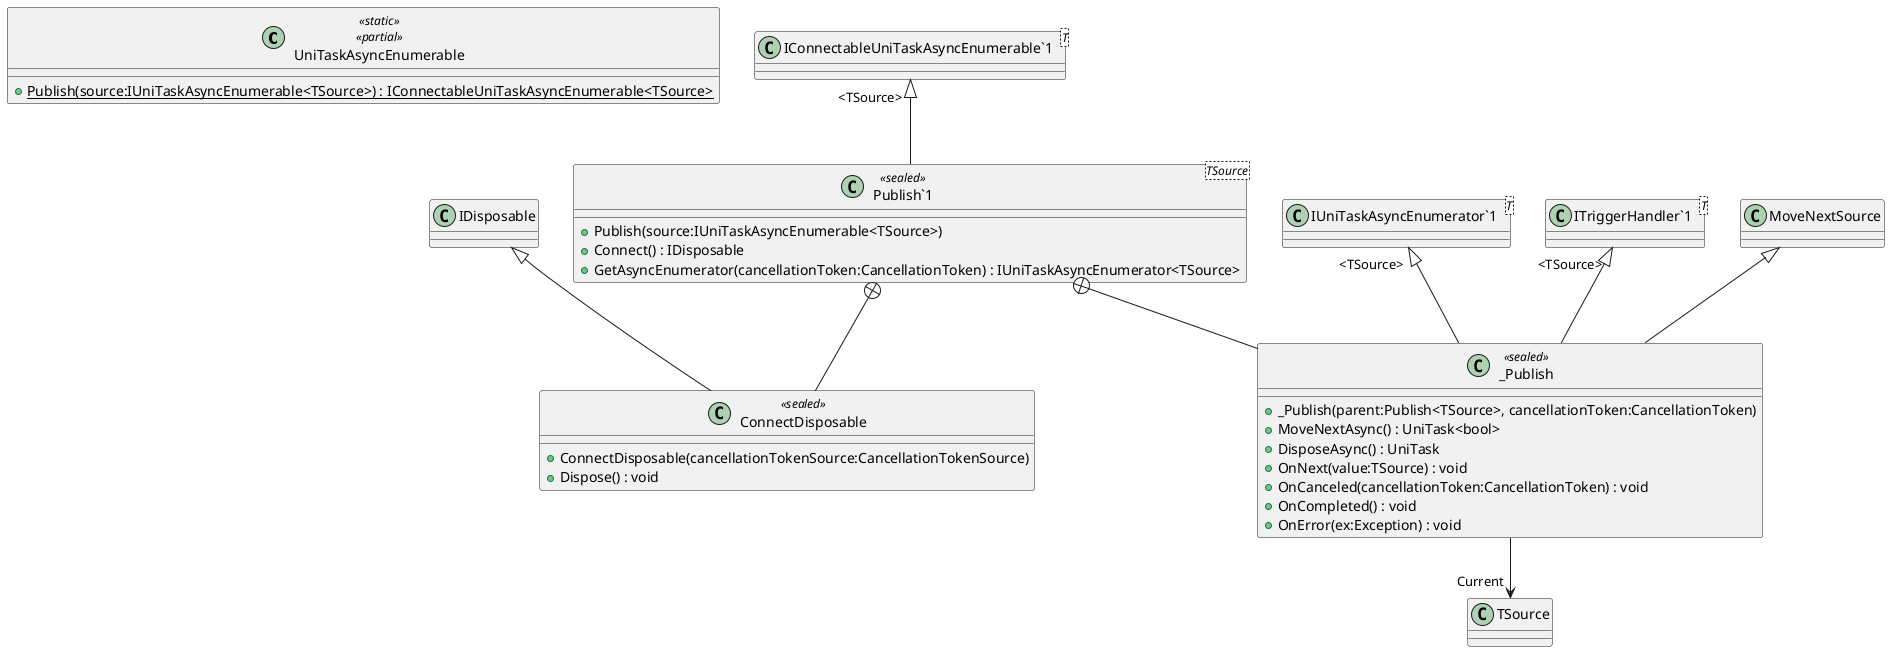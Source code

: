 @startuml
class UniTaskAsyncEnumerable <<static>> <<partial>> {
    + {static} Publish(source:IUniTaskAsyncEnumerable<TSource>) : IConnectableUniTaskAsyncEnumerable<TSource>
}
class "Publish`1"<TSource> <<sealed>> {
    + Publish(source:IUniTaskAsyncEnumerable<TSource>)
    + Connect() : IDisposable
    + GetAsyncEnumerator(cancellationToken:CancellationToken) : IUniTaskAsyncEnumerator<TSource>
}
class "IConnectableUniTaskAsyncEnumerable`1"<T> {
}
class ConnectDisposable <<sealed>> {
    + ConnectDisposable(cancellationTokenSource:CancellationTokenSource)
    + Dispose() : void
}
class _Publish <<sealed>> {
    + _Publish(parent:Publish<TSource>, cancellationToken:CancellationToken)
    + MoveNextAsync() : UniTask<bool>
    + DisposeAsync() : UniTask
    + OnNext(value:TSource) : void
    + OnCanceled(cancellationToken:CancellationToken) : void
    + OnCompleted() : void
    + OnError(ex:Exception) : void
}
class "IUniTaskAsyncEnumerator`1"<T> {
}
class "ITriggerHandler`1"<T> {
}
"IConnectableUniTaskAsyncEnumerable`1" "<TSource>" <|-- "Publish`1"
"Publish`1" +-- ConnectDisposable
IDisposable <|-- ConnectDisposable
"Publish`1" +-- _Publish
MoveNextSource <|-- _Publish
"IUniTaskAsyncEnumerator`1" "<TSource>" <|-- _Publish
"ITriggerHandler`1" "<TSource>" <|-- _Publish
_Publish --> "Current" TSource
@enduml
